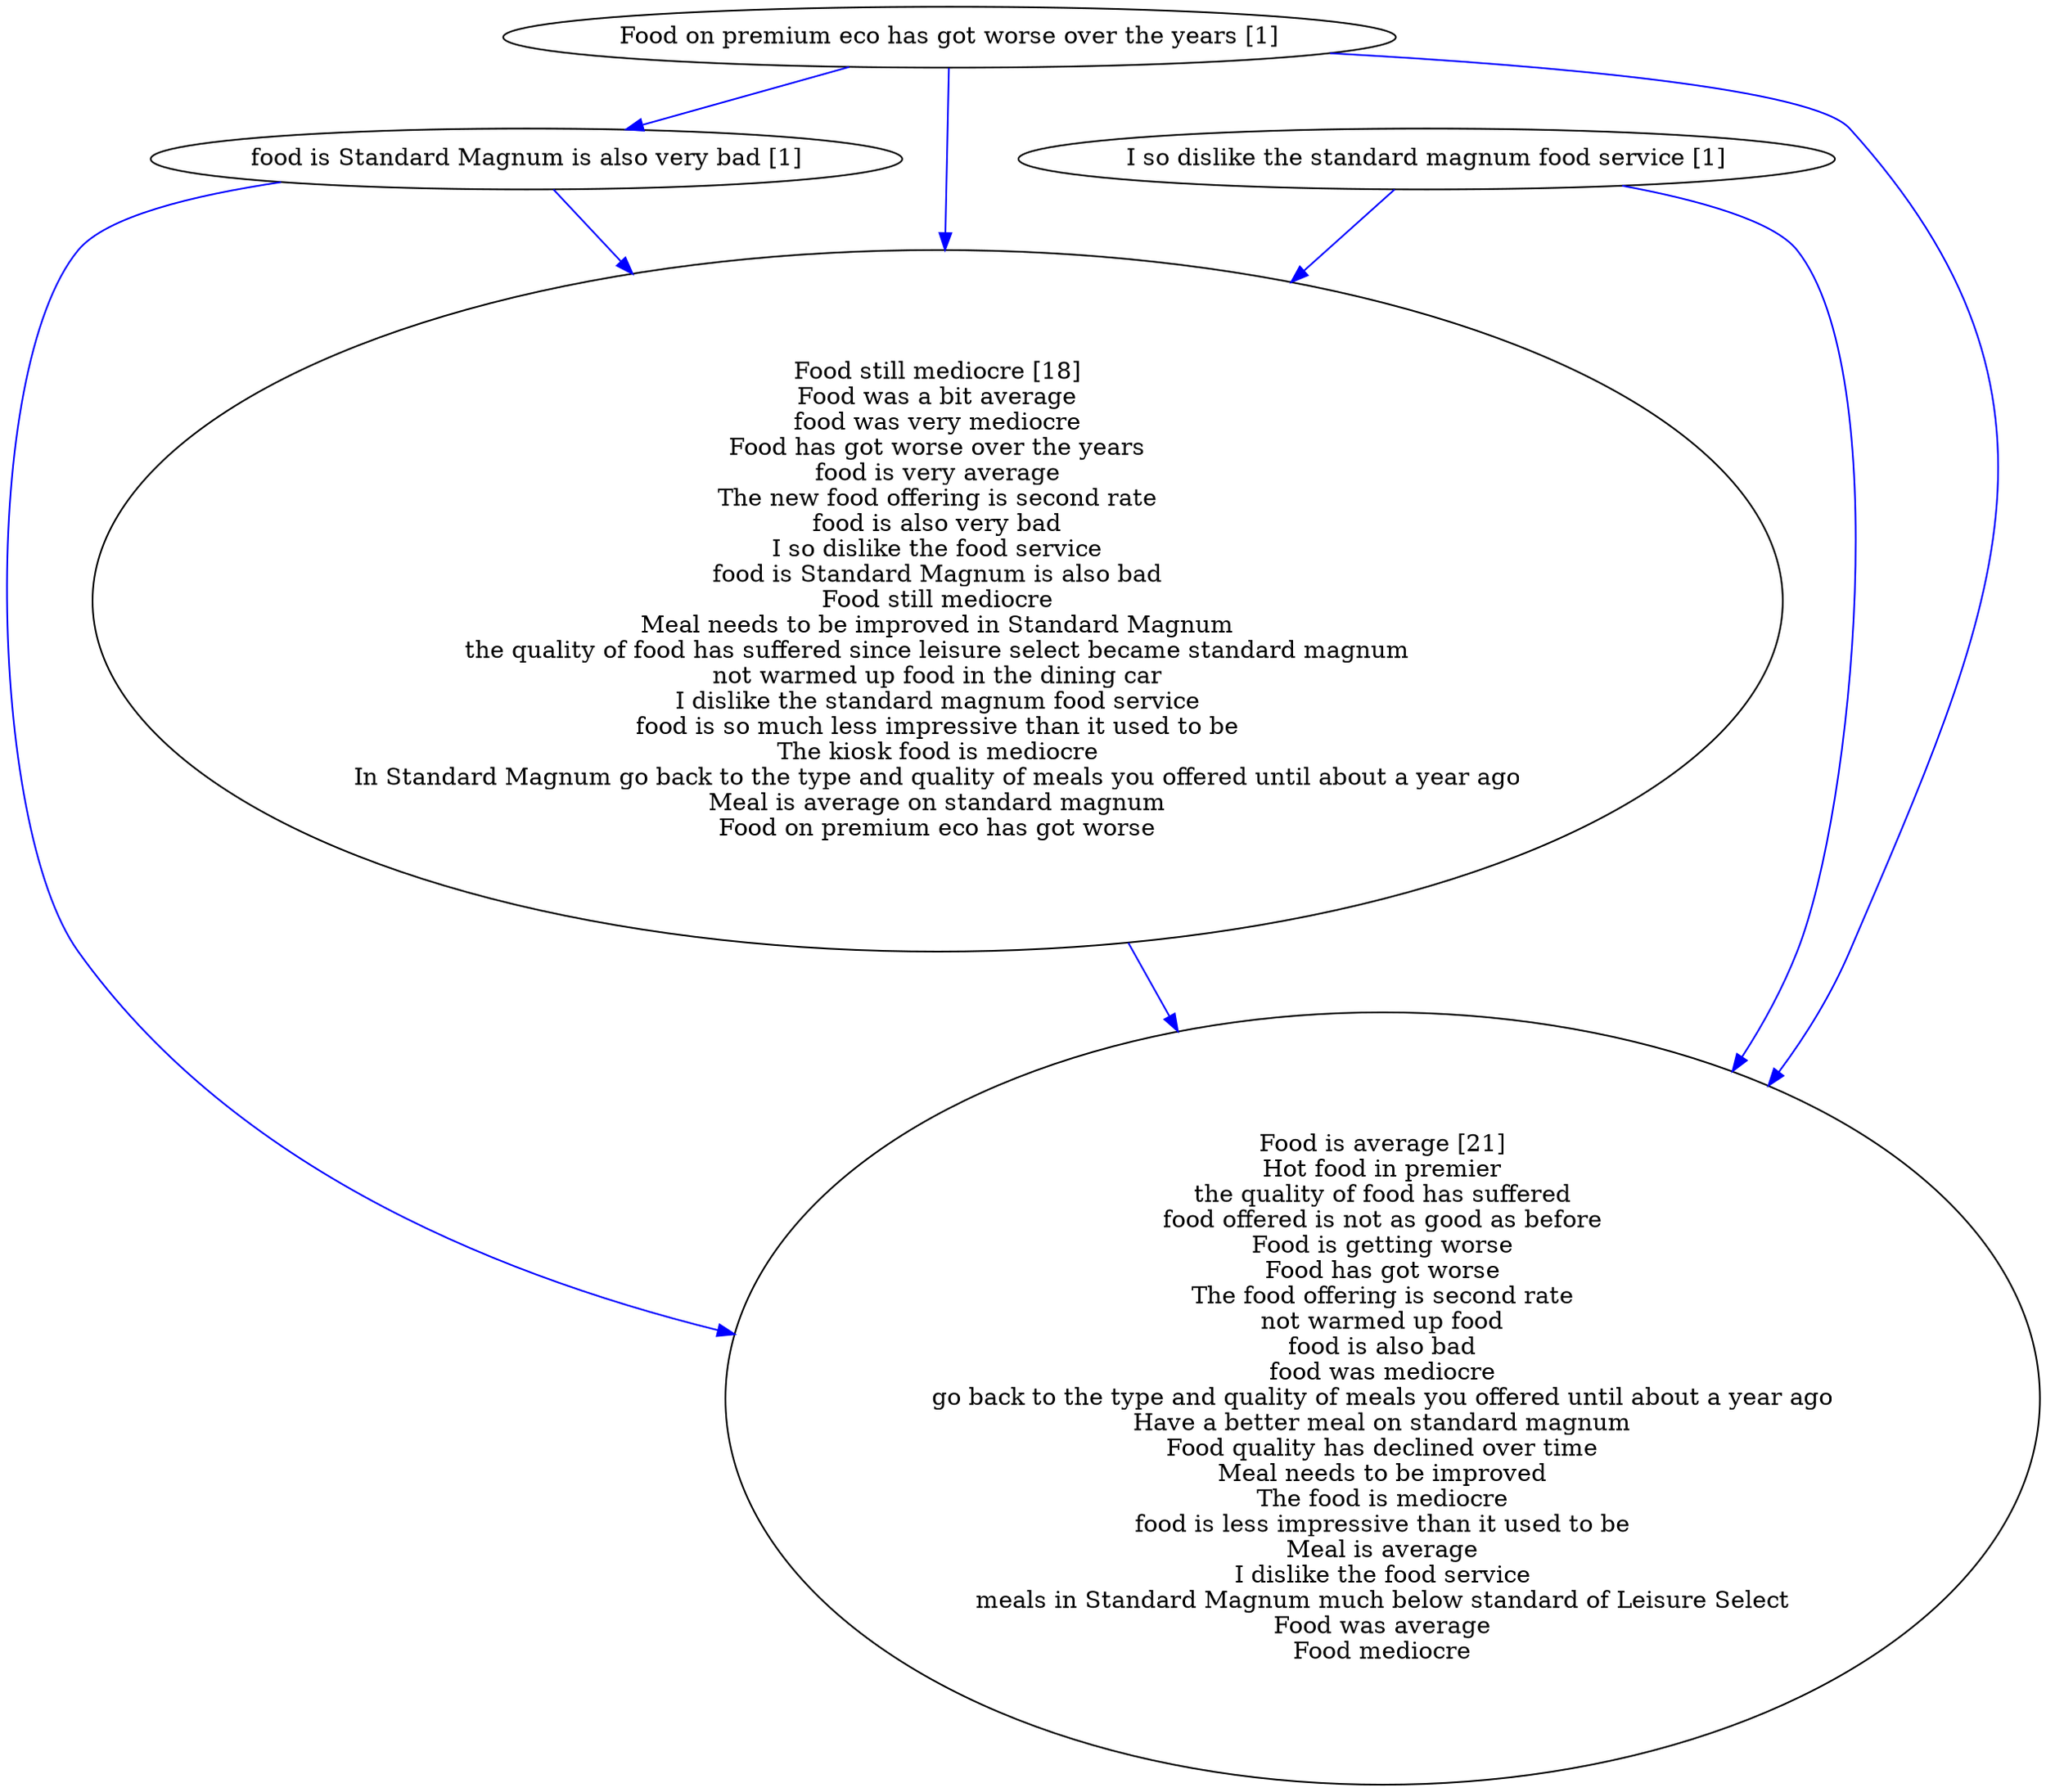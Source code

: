 digraph collapsedGraph {
"Food is average [21]\nHot food in premier\nthe quality of food has suffered\nfood offered is not as good as before\nFood is getting worse\nFood has got worse\nThe food offering is second rate\nnot warmed up food\nfood is also bad\nfood was mediocre\ngo back to the type and quality of meals you offered until about a year ago\nHave a better meal on standard magnum\nFood quality has declined over time\nMeal needs to be improved\nThe food is mediocre\nfood is less impressive than it used to be\nMeal is average\nI dislike the food service\nmeals in Standard Magnum much below standard of Leisure Select\nFood was average\nFood mediocre""Food still mediocre [18]\nFood was a bit average\nfood was very mediocre\nFood has got worse over the years\nfood is very average\nThe new food offering is second rate\nfood is also very bad\nI so dislike the food service\nfood is Standard Magnum is also bad\nFood still mediocre\nMeal needs to be improved in Standard Magnum\nthe quality of food has suffered since leisure select became standard magnum\nnot warmed up food in the dining car\nI dislike the standard magnum food service\nfood is so much less impressive than it used to be\nThe kiosk food is mediocre\nIn Standard Magnum go back to the type and quality of meals you offered until about a year ago\nMeal is average on standard magnum\nFood on premium eco has got worse""Food on premium eco has got worse over the years [1]""I so dislike the standard magnum food service [1]""food is Standard Magnum is also very bad [1]""Food still mediocre [18]\nFood was a bit average\nfood was very mediocre\nFood has got worse over the years\nfood is very average\nThe new food offering is second rate\nfood is also very bad\nI so dislike the food service\nfood is Standard Magnum is also bad\nFood still mediocre\nMeal needs to be improved in Standard Magnum\nthe quality of food has suffered since leisure select became standard magnum\nnot warmed up food in the dining car\nI dislike the standard magnum food service\nfood is so much less impressive than it used to be\nThe kiosk food is mediocre\nIn Standard Magnum go back to the type and quality of meals you offered until about a year ago\nMeal is average on standard magnum\nFood on premium eco has got worse" -> "Food is average [21]\nHot food in premier\nthe quality of food has suffered\nfood offered is not as good as before\nFood is getting worse\nFood has got worse\nThe food offering is second rate\nnot warmed up food\nfood is also bad\nfood was mediocre\ngo back to the type and quality of meals you offered until about a year ago\nHave a better meal on standard magnum\nFood quality has declined over time\nMeal needs to be improved\nThe food is mediocre\nfood is less impressive than it used to be\nMeal is average\nI dislike the food service\nmeals in Standard Magnum much below standard of Leisure Select\nFood was average\nFood mediocre" [color=blue]
"Food on premium eco has got worse over the years [1]" -> "Food is average [21]\nHot food in premier\nthe quality of food has suffered\nfood offered is not as good as before\nFood is getting worse\nFood has got worse\nThe food offering is second rate\nnot warmed up food\nfood is also bad\nfood was mediocre\ngo back to the type and quality of meals you offered until about a year ago\nHave a better meal on standard magnum\nFood quality has declined over time\nMeal needs to be improved\nThe food is mediocre\nfood is less impressive than it used to be\nMeal is average\nI dislike the food service\nmeals in Standard Magnum much below standard of Leisure Select\nFood was average\nFood mediocre" [color=blue]
"Food on premium eco has got worse over the years [1]" -> "Food still mediocre [18]\nFood was a bit average\nfood was very mediocre\nFood has got worse over the years\nfood is very average\nThe new food offering is second rate\nfood is also very bad\nI so dislike the food service\nfood is Standard Magnum is also bad\nFood still mediocre\nMeal needs to be improved in Standard Magnum\nthe quality of food has suffered since leisure select became standard magnum\nnot warmed up food in the dining car\nI dislike the standard magnum food service\nfood is so much less impressive than it used to be\nThe kiosk food is mediocre\nIn Standard Magnum go back to the type and quality of meals you offered until about a year ago\nMeal is average on standard magnum\nFood on premium eco has got worse" [color=blue]
"I so dislike the standard magnum food service [1]" -> "Food is average [21]\nHot food in premier\nthe quality of food has suffered\nfood offered is not as good as before\nFood is getting worse\nFood has got worse\nThe food offering is second rate\nnot warmed up food\nfood is also bad\nfood was mediocre\ngo back to the type and quality of meals you offered until about a year ago\nHave a better meal on standard magnum\nFood quality has declined over time\nMeal needs to be improved\nThe food is mediocre\nfood is less impressive than it used to be\nMeal is average\nI dislike the food service\nmeals in Standard Magnum much below standard of Leisure Select\nFood was average\nFood mediocre" [color=blue]
"I so dislike the standard magnum food service [1]" -> "Food still mediocre [18]\nFood was a bit average\nfood was very mediocre\nFood has got worse over the years\nfood is very average\nThe new food offering is second rate\nfood is also very bad\nI so dislike the food service\nfood is Standard Magnum is also bad\nFood still mediocre\nMeal needs to be improved in Standard Magnum\nthe quality of food has suffered since leisure select became standard magnum\nnot warmed up food in the dining car\nI dislike the standard magnum food service\nfood is so much less impressive than it used to be\nThe kiosk food is mediocre\nIn Standard Magnum go back to the type and quality of meals you offered until about a year ago\nMeal is average on standard magnum\nFood on premium eco has got worse" [color=blue]
"Food on premium eco has got worse over the years [1]" -> "food is Standard Magnum is also very bad [1]" [color=blue]
"food is Standard Magnum is also very bad [1]" -> "Food is average [21]\nHot food in premier\nthe quality of food has suffered\nfood offered is not as good as before\nFood is getting worse\nFood has got worse\nThe food offering is second rate\nnot warmed up food\nfood is also bad\nfood was mediocre\ngo back to the type and quality of meals you offered until about a year ago\nHave a better meal on standard magnum\nFood quality has declined over time\nMeal needs to be improved\nThe food is mediocre\nfood is less impressive than it used to be\nMeal is average\nI dislike the food service\nmeals in Standard Magnum much below standard of Leisure Select\nFood was average\nFood mediocre" [color=blue]
"food is Standard Magnum is also very bad [1]" -> "Food still mediocre [18]\nFood was a bit average\nfood was very mediocre\nFood has got worse over the years\nfood is very average\nThe new food offering is second rate\nfood is also very bad\nI so dislike the food service\nfood is Standard Magnum is also bad\nFood still mediocre\nMeal needs to be improved in Standard Magnum\nthe quality of food has suffered since leisure select became standard magnum\nnot warmed up food in the dining car\nI dislike the standard magnum food service\nfood is so much less impressive than it used to be\nThe kiosk food is mediocre\nIn Standard Magnum go back to the type and quality of meals you offered until about a year ago\nMeal is average on standard magnum\nFood on premium eco has got worse" [color=blue]
}